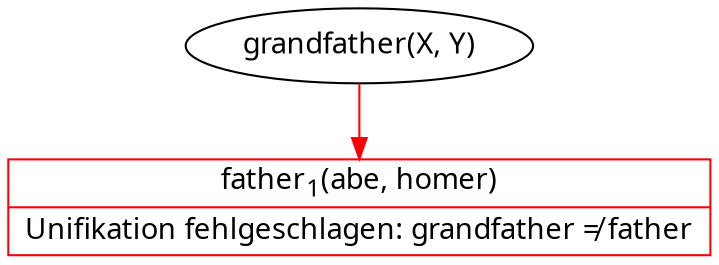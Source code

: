digraph VIPER_visualization_root {
    node [fontname = "Fira Mono"];

    root [label = "grandfather(X, Y)"];
    root_fail [shape = record, label = <{father<sub>1</sub>(abe, homer)|Unifikation fehlgeschlagen: grandfather ≠ father}>, color = red];

    root -> root_fail [color = red];
}
